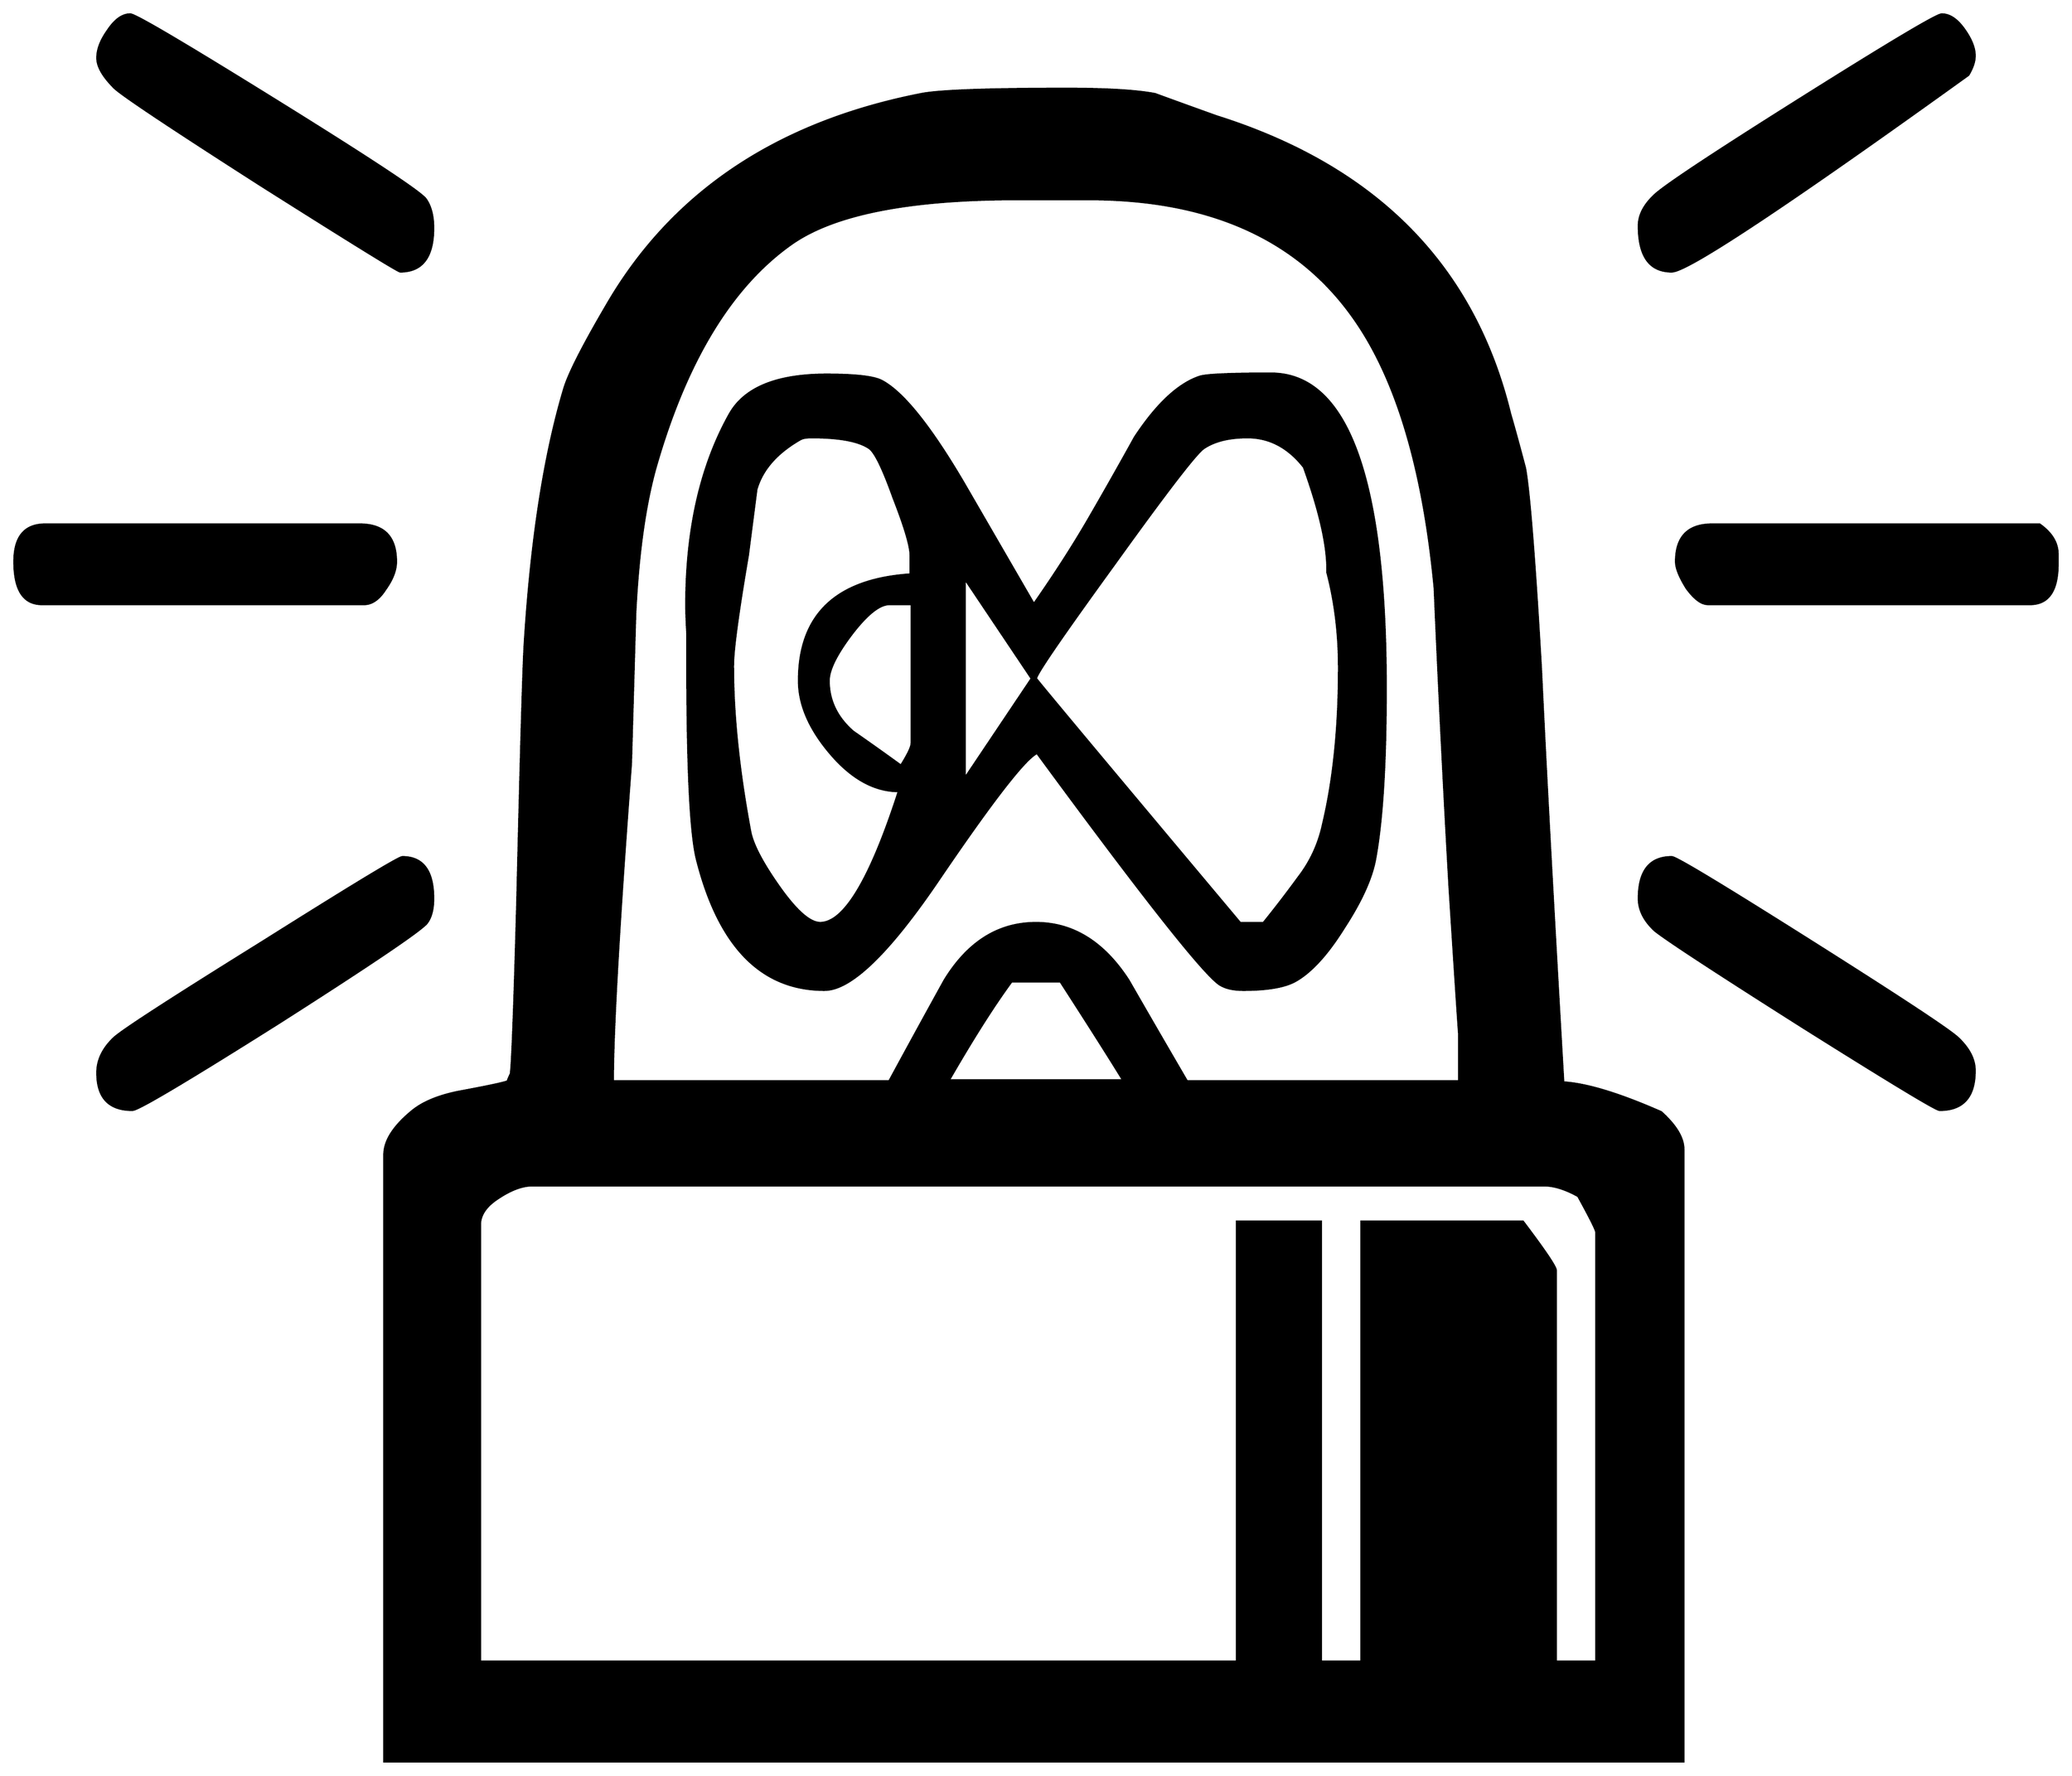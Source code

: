 


\begin{tikzpicture}[y=0.80pt, x=0.80pt, yscale=-1.0, xscale=1.0, inner sep=0pt, outer sep=0pt]
\begin{scope}[shift={(100.0,1626.0)},nonzero rule]
  \path[draw=.,fill=.,line width=1.600pt] (1926.0,-1285.0) ..
    controls (1926.0,-1279.667) and (1924.0,-1273.667) ..
    (1920.0,-1267.0) .. controls (1748.667,-1143.667) and
    (1655.667,-1082.0) .. (1641.0,-1082.0) .. controls
    (1620.333,-1082.0) and (1610.0,-1096.333) .. (1610.0,-1125.0) ..
    controls (1610.0,-1135.0) and (1615.0,-1144.667) ..
    (1625.0,-1154.0) .. controls (1635.0,-1163.333) and
    (1681.333,-1194.0) .. (1764.0,-1246.0) .. controls
    (1846.667,-1298.0) and (1890.333,-1324.0) .. (1895.0,-1324.0) ..
    controls (1902.333,-1324.0) and (1909.333,-1319.333) ..
    (1916.0,-1310.0) .. controls (1922.667,-1300.667) and
    (1926.0,-1292.333) .. (1926.0,-1285.0) -- cycle(2004.0,-807.0)
    .. controls (2004.0,-781.667) and (1995.333,-769.0) ..
    (1978.0,-769.0) -- (1675.0,-769.0) .. controls
    (1669.0,-769.0) and (1662.333,-774.0) .. (1655.0,-784.0) ..
    controls (1648.333,-794.667) and (1645.0,-803.0) ..
    (1645.0,-809.0) .. controls (1645.0,-832.333) and
    (1656.333,-844.0) .. (1679.0,-844.0) -- (1987.0,-844.0) ..
    controls (1998.333,-836.0) and (2004.0,-826.667) ..
    (2004.0,-816.0) -- (2004.0,-807.0) -- cycle(1926.0,-330.0)
    .. controls (1926.0,-305.333) and (1915.0,-293.0) ..
    (1893.0,-293.0) .. controls (1889.667,-293.0) and
    (1846.667,-319.0) .. (1764.0,-371.0) .. controls
    (1682.0,-423.0) and (1635.667,-453.333) .. (1625.0,-462.0) ..
    controls (1615.0,-471.333) and (1610.0,-481.333) ..
    (1610.0,-492.0) .. controls (1610.0,-518.0) and
    (1620.333,-531.0) .. (1641.0,-531.0) .. controls
    (1645.0,-531.0) and (1688.667,-504.667) .. (1772.0,-452.0) ..
    controls (1855.333,-399.333) and (1901.333,-369.0) ..
    (1910.0,-361.0) .. controls (1920.667,-351.0) and
    (1926.0,-340.667) .. (1926.0,-330.0) -- cycle(476.0,-1123.0)
    .. controls (476.0,-1095.667) and (465.667,-1082.0) ..
    (445.0,-1082.0) .. controls (443.0,-1082.0) and
    (399.333,-1109.0) .. (314.0,-1163.0) .. controls
    (228.667,-1217.667) and (182.667,-1248.333) .. (176.0,-1255.0) ..
    controls (165.333,-1265.667) and (160.0,-1275.0) ..
    (160.0,-1283.0) .. controls (160.0,-1291.0) and
    (163.333,-1299.667) .. (170.0,-1309.0) .. controls
    (176.667,-1319.0) and (183.667,-1324.0) .. (191.0,-1324.0) ..
    controls (195.667,-1324.0) and (242.0,-1296.667) ..
    (330.0,-1242.0) .. controls (418.0,-1187.333) and
    (464.333,-1156.667) .. (469.0,-1150.0) .. controls
    (473.667,-1143.333) and (476.0,-1134.333) .. (476.0,-1123.0) --
    cycle(1652.0,320.0) -- (430.0,320.0) -- (430.0,-251.0) ..
    controls (430.0,-263.667) and (438.333,-277.0) .. (455.0,-291.0)
    .. controls (465.0,-299.667) and (479.667,-306.0) ..
    (499.0,-310.0) .. controls (527.667,-315.333) and (543.333,-318.667)
    .. (546.0,-320.0) .. controls (546.667,-322.0) and
    (547.667,-324.333) .. (549.0,-327.0) .. controls (550.333,-337.0)
    and (552.333,-390.333) .. (555.0,-487.0) .. controls
    (558.333,-627.0) and (560.667,-708.333) .. (562.0,-731.0) ..
    controls (568.0,-828.333) and (580.333,-908.333) .. (599.0,-971.0)
    .. controls (603.0,-985.0) and (616.333,-1011.333) ..
    (639.0,-1050.0) .. controls (700.333,-1156.0) and
    (799.0,-1222.333) .. (935.0,-1249.0) .. controls
    (951.667,-1252.333) and (997.333,-1254.0) .. (1072.0,-1254.0) ..
    controls (1110.0,-1254.0) and (1137.667,-1252.333) ..
    (1155.0,-1249.0) .. controls (1167.667,-1244.333) and
    (1187.0,-1237.333) .. (1213.0,-1228.0) .. controls
    (1363.0,-1180.667) and (1455.0,-1087.333) .. (1489.0,-948.0) ..
    controls (1492.333,-936.667) and (1497.0,-919.667) ..
    (1503.0,-897.0) .. controls (1507.0,-875.0) and
    (1512.0,-812.0) .. (1518.0,-708.0) .. controls
    (1522.0,-621.333) and (1529.0,-491.667) .. (1539.0,-319.0) ..
    controls (1561.0,-317.667) and (1591.667,-308.333) ..
    (1631.0,-291.0) .. controls (1645.0,-278.333) and
    (1652.0,-266.667) .. (1652.0,-256.0) -- (1652.0,320.0) --
    cycle(441.0,-809.0) .. controls (441.0,-801.0) and
    (437.667,-792.333) .. (431.0,-783.0) .. controls (425.0,-773.667)
    and (418.333,-769.0) .. (411.0,-769.0) -- (108.0,-769.0) ..
    controls (90.667,-769.0) and (82.0,-782.333) .. (82.0,-809.0) ..
    controls (82.0,-832.333) and (91.667,-844.0) .. (111.0,-844.0)
    -- (407.0,-844.0) .. controls (429.667,-844.0) and
    (441.0,-832.333) .. (441.0,-809.0) -- cycle(476.0,-492.0) ..
    controls (476.0,-482.0) and (474.0,-474.333) .. (470.0,-469.0)
    .. controls (464.0,-461.667) and (417.667,-430.333) ..
    (331.0,-375.0) .. controls (244.333,-320.333) and (198.333,-293.0)
    .. (193.0,-293.0) .. controls (171.0,-293.0) and
    (160.0,-304.667) .. (160.0,-328.0) .. controls (160.0,-340.0)
    and (165.333,-351.0) .. (176.0,-361.0) .. controls
    (184.0,-368.333) and (230.333,-398.333) .. (315.0,-451.0) ..
    controls (399.667,-504.333) and (443.667,-531.0) .. (447.0,-531.0)
    .. controls (466.333,-531.0) and (476.0,-518.0) ..
    (476.0,-492.0) -- cycle(1441.0,-320.0) -- (1441.0,-365.0) ..
    controls (1441.0,-362.333) and (1438.0,-408.0) ..
    (1432.0,-502.0) .. controls (1426.667,-596.0) and
    (1422.0,-690.0) .. (1418.0,-784.0) .. controls
    (1407.333,-896.667) and (1382.0,-981.333) .. (1342.0,-1038.0) ..
    controls (1290.0,-1112.0) and (1208.0,-1149.333) ..
    (1096.0,-1150.0) -- (1032.0,-1150.0) .. controls
    (926.667,-1150.667) and (853.667,-1136.667) .. (813.0,-1108.0) ..
    controls (756.333,-1068.0) and (713.667,-997.667) ..
    (685.0,-897.0) .. controls (675.0,-861.0) and (668.667,-815.0)
    .. (666.0,-759.0) .. controls (664.667,-712.333) and
    (663.333,-665.667) .. (662.0,-619.0) .. controls (650.667,-467.667)
    and (645.0,-368.0) .. (645.0,-320.0) -- (905.0,-320.0) ..
    controls (922.333,-352.0) and (939.667,-383.667) .. (957.0,-415.0)
    .. controls (979.0,-451.0) and (1007.667,-469.0) ..
    (1043.0,-469.0) .. controls (1077.667,-469.0) and
    (1106.667,-451.0) .. (1130.0,-415.0) .. controls
    (1148.0,-383.667) and (1166.333,-352.0) .. (1185.0,-320.0) --
    (1441.0,-320.0) -- cycle(1125.0,-321.0) .. controls
    (1112.333,-341.667) and (1092.667,-372.667) .. (1066.0,-414.0) --
    (1020.0,-414.0) .. controls (1003.333,-391.333) and
    (983.667,-360.333) .. (961.0,-321.0) -- (1125.0,-321.0) --
    cycle(1570.0,226.0) -- (1570.0,-178.0) .. controls
    (1570.0,-180.0) and (1564.333,-191.333) .. (1553.0,-212.0) ..
    controls (1541.0,-218.667) and (1530.333,-222.0) ..
    (1521.0,-222.0) -- (569.0,-222.0) .. controls (559.667,-222.0)
    and (549.0,-218.0) .. (537.0,-210.0) .. controls
    (525.667,-202.667) and (520.0,-194.333) .. (520.0,-185.0) --
    (520.0,226.0) -- (1232.0,226.0) -- (1232.0,-188.0) --
    (1311.0,-188.0) -- (1311.0,226.0) -- (1349.0,226.0) --
    (1349.0,-188.0) -- (1501.0,-188.0) .. controls
    (1521.667,-160.667) and (1532.0,-145.333) .. (1532.0,-142.0) --
    (1532.0,226.0) -- (1570.0,226.0) -- cycle(1372.0,-690.0) ..
    controls (1372.0,-618.667) and (1368.667,-565.0) ..
    (1362.0,-529.0) .. controls (1358.667,-511.0) and
    (1349.0,-489.667) .. (1333.0,-465.0) .. controls
    (1317.667,-440.333) and (1302.667,-423.667) .. (1288.0,-415.0) ..
    controls (1278.0,-409.0) and (1261.333,-406.0) ..
    (1238.0,-406.0) .. controls (1228.667,-406.0) and
    (1221.333,-407.667) .. (1216.0,-411.0) .. controls
    (1200.667,-421.0) and (1143.333,-493.667) .. (1044.0,-629.0) ..
    controls (1032.667,-623.667) and (1001.667,-583.667) ..
    (951.0,-509.0) .. controls (904.333,-440.333) and (868.667,-406.0)
    .. (844.0,-406.0) .. controls (784.667,-406.0) and
    (744.667,-447.0) .. (724.0,-529.0) .. controls (718.0,-553.0)
    and (715.0,-614.333) .. (715.0,-713.0) .. controls
    (715.0,-719.0) and (715.0,-728.333) .. (715.0,-741.0) ..
    controls (714.333,-753.0) and (714.0,-762.0) .. (714.0,-768.0)
    .. controls (714.0,-839.333) and (727.667,-899.333) ..
    (755.0,-948.0) .. controls (769.0,-972.667) and (799.333,-985.0)
    .. (846.0,-985.0) .. controls (873.333,-985.0) and
    (890.667,-983.0) .. (898.0,-979.0) .. controls (918.0,-968.333)
    and (943.667,-936.333) .. (975.0,-883.0) .. controls
    (997.0,-845.0) and (1019.0,-807.0) .. (1041.0,-769.0) ..
    controls (1061.0,-797.667) and (1078.333,-824.667) ..
    (1093.0,-850.0) .. controls (1107.667,-875.333) and
    (1122.0,-900.667) .. (1136.0,-926.0) .. controls
    (1156.667,-957.333) and (1177.0,-976.333) .. (1197.0,-983.0) ..
    controls (1203.0,-985.0) and (1225.333,-986.0) ..
    (1264.0,-986.0) .. controls (1336.0,-986.0) and
    (1372.0,-887.333) .. (1372.0,-690.0) -- cycle(1328.0,-709.0)
    .. controls (1328.0,-741.0) and (1324.333,-771.0) ..
    (1317.0,-799.0) .. controls (1317.667,-822.333) and
    (1310.333,-855.333) .. (1295.0,-898.0) .. controls
    (1280.333,-916.667) and (1262.667,-926.0) .. (1242.0,-926.0) ..
    controls (1224.667,-926.0) and (1211.0,-922.667) ..
    (1201.0,-916.0) .. controls (1194.333,-912.0) and
    (1166.333,-875.667) .. (1117.0,-807.0) .. controls
    (1067.667,-739.0) and (1043.0,-703.0) .. (1043.0,-699.0) ..
    controls (1043.0,-698.333) and (1107.0,-621.667) ..
    (1235.0,-469.0) -- (1257.0,-469.0) .. controls
    (1268.333,-483.0) and (1279.333,-497.333) .. (1290.0,-512.0) ..
    controls (1301.333,-526.667) and (1309.0,-543.333) ..
    (1313.0,-562.0) .. controls (1323.0,-604.0) and
    (1328.0,-653.0) .. (1328.0,-709.0) -- cycle(1039.0,-699.0)
    -- (976.0,-793.0) -- (976.0,-605.0) -- (1039.0,-699.0) --
    cycle(926.0,-638.0) -- (926.0,-769.0) -- (905.0,-769.0) ..
    controls (895.667,-769.0) and (883.667,-759.333) .. (869.0,-740.0)
    .. controls (855.0,-721.333) and (848.0,-707.0) ..
    (848.0,-697.0) .. controls (848.0,-678.333) and (855.667,-662.333)
    .. (871.0,-649.0) .. controls (886.333,-638.333) and
    (901.333,-627.667) .. (916.0,-617.0) .. controls (922.667,-627.667)
    and (926.0,-634.667) .. (926.0,-638.0) -- cycle(925.0,-797.0)
    -- (925.0,-815.0) .. controls (925.0,-823.667) and
    (919.667,-841.667) .. (909.0,-869.0) .. controls (899.0,-897.0)
    and (891.333,-912.667) .. (886.0,-916.0) .. controls
    (876.0,-922.667) and (858.0,-926.0) .. (832.0,-926.0) ..
    controls (826.667,-926.0) and (823.0,-925.333) .. (821.0,-924.0)
    .. controls (799.0,-911.333) and (785.333,-895.667) ..
    (780.0,-877.0) .. controls (777.333,-856.333) and (774.667,-835.667)
    .. (772.0,-815.0) .. controls (762.667,-760.333) and
    (758.0,-725.667) .. (758.0,-711.0) .. controls (758.0,-665.0)
    and (763.333,-613.333) .. (774.0,-556.0) .. controls
    (776.0,-544.0) and (784.667,-527.0) .. (800.0,-505.0) ..
    controls (816.667,-481.0) and (830.0,-469.0) .. (840.0,-469.0)
    .. controls (862.667,-469.0) and (887.333,-510.333) ..
    (914.0,-593.0) .. controls (891.333,-593.0) and (870.0,-604.667)
    .. (850.0,-628.0) .. controls (830.0,-651.333) and
    (820.0,-674.333) .. (820.0,-697.0) .. controls (820.0,-759.0)
    and (855.0,-792.333) .. (925.0,-797.0) -- cycle;
\end{scope}

\end{tikzpicture}


